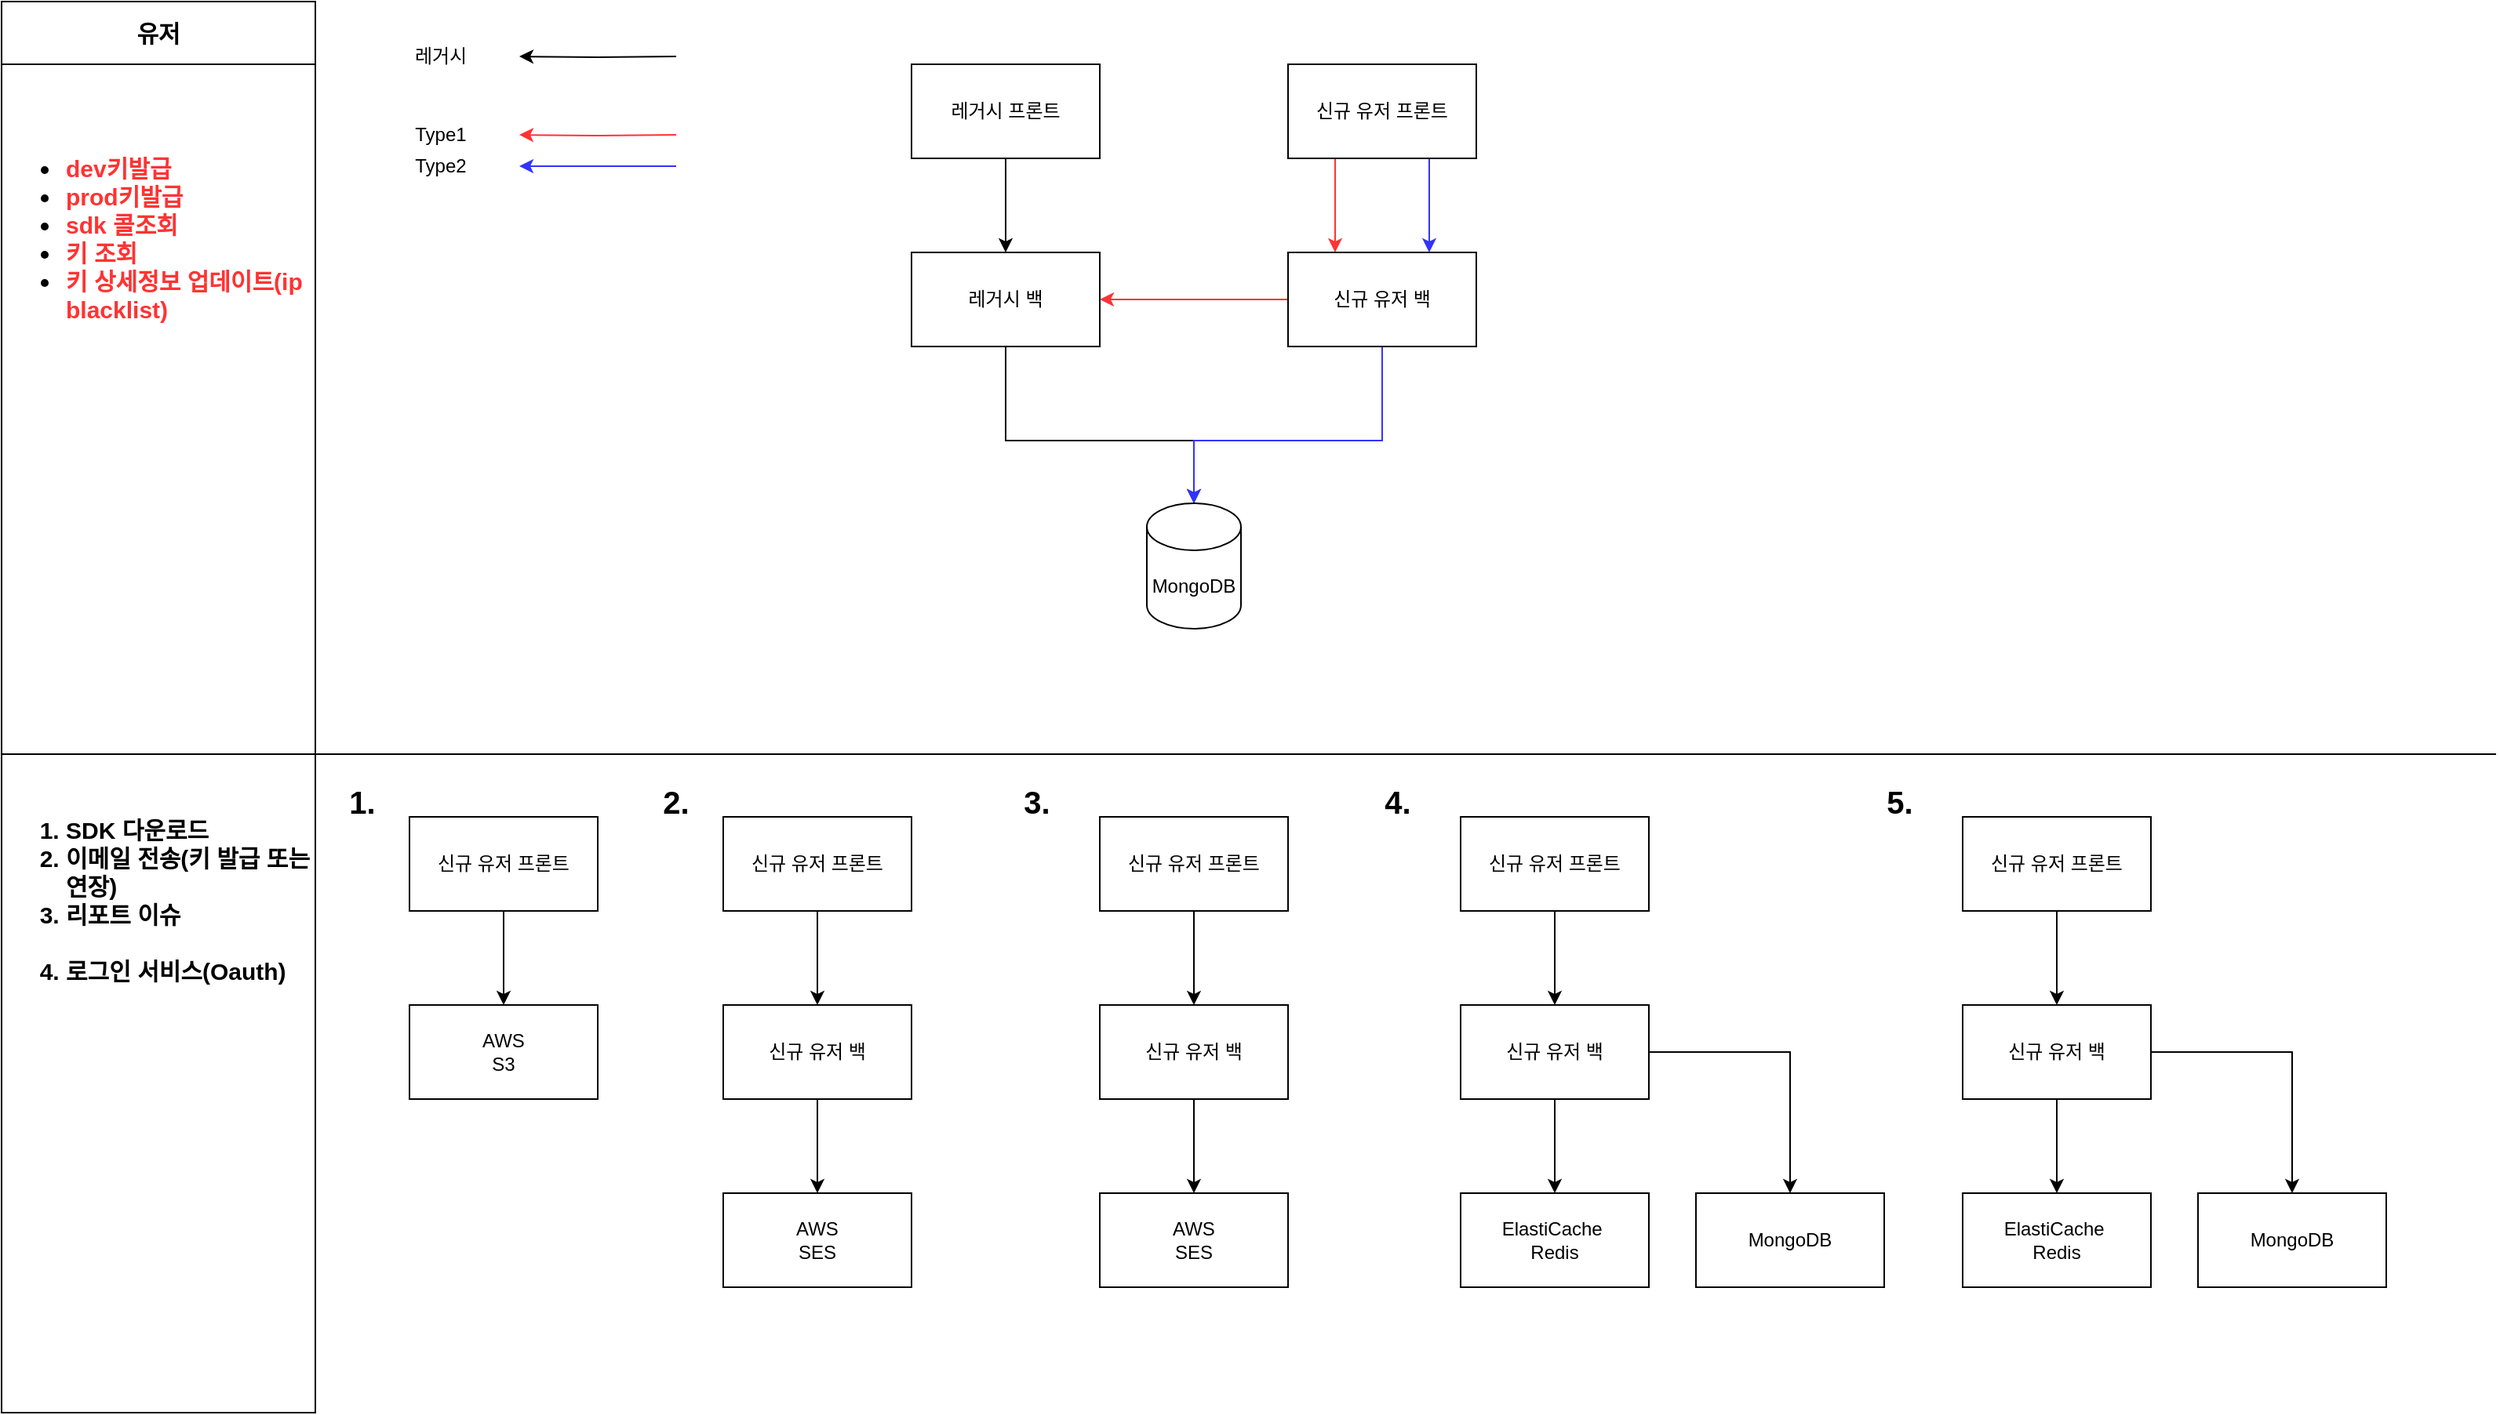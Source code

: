 <mxfile version="15.3.8" type="github">
  <diagram id="kgpKYQtTHZ0yAKxKKP6v" name="Page-1">
    <mxGraphModel dx="2037" dy="1143" grid="1" gridSize="10" guides="1" tooltips="1" connect="1" arrows="1" fold="1" page="1" pageScale="1" pageWidth="1600" pageHeight="900" background="none" math="0" shadow="0">
      <root>
        <mxCell id="0" />
        <mxCell id="1" parent="0" />
        <mxCell id="oFq6kV6oupMl4LHm9gCZ-7" style="edgeStyle=orthogonalEdgeStyle;rounded=0;orthogonalLoop=1;jettySize=auto;html=1;" parent="1" source="oFq6kV6oupMl4LHm9gCZ-1" target="oFq6kV6oupMl4LHm9gCZ-5" edge="1">
          <mxGeometry relative="1" as="geometry">
            <Array as="points">
              <mxPoint x="640" y="280" />
              <mxPoint x="760" y="280" />
            </Array>
          </mxGeometry>
        </mxCell>
        <mxCell id="oFq6kV6oupMl4LHm9gCZ-1" value="레거시 백" style="rounded=0;whiteSpace=wrap;html=1;" parent="1" vertex="1">
          <mxGeometry x="580" y="160" width="120" height="60" as="geometry" />
        </mxCell>
        <mxCell id="oFq6kV6oupMl4LHm9gCZ-6" style="edgeStyle=orthogonalEdgeStyle;rounded=0;orthogonalLoop=1;jettySize=auto;html=1;entryX=0.5;entryY=0;entryDx=0;entryDy=0;" parent="1" source="oFq6kV6oupMl4LHm9gCZ-2" target="oFq6kV6oupMl4LHm9gCZ-1" edge="1">
          <mxGeometry relative="1" as="geometry" />
        </mxCell>
        <mxCell id="oFq6kV6oupMl4LHm9gCZ-2" value="레거시 프론트" style="rounded=0;whiteSpace=wrap;html=1;" parent="1" vertex="1">
          <mxGeometry x="580" y="40" width="120" height="60" as="geometry" />
        </mxCell>
        <mxCell id="oFq6kV6oupMl4LHm9gCZ-8" style="edgeStyle=orthogonalEdgeStyle;rounded=0;orthogonalLoop=1;jettySize=auto;html=1;strokeColor=#FF3333;" parent="1" source="oFq6kV6oupMl4LHm9gCZ-3" target="oFq6kV6oupMl4LHm9gCZ-4" edge="1">
          <mxGeometry relative="1" as="geometry">
            <Array as="points">
              <mxPoint x="850" y="140" />
              <mxPoint x="850" y="140" />
            </Array>
          </mxGeometry>
        </mxCell>
        <mxCell id="oFq6kV6oupMl4LHm9gCZ-13" style="edgeStyle=orthogonalEdgeStyle;rounded=0;orthogonalLoop=1;jettySize=auto;html=1;exitX=0.75;exitY=1;exitDx=0;exitDy=0;entryX=0.75;entryY=0;entryDx=0;entryDy=0;strokeColor=#3333FF;" parent="1" source="oFq6kV6oupMl4LHm9gCZ-3" target="oFq6kV6oupMl4LHm9gCZ-4" edge="1">
          <mxGeometry relative="1" as="geometry" />
        </mxCell>
        <mxCell id="oFq6kV6oupMl4LHm9gCZ-3" value="신규 유저 프론트" style="rounded=0;whiteSpace=wrap;html=1;" parent="1" vertex="1">
          <mxGeometry x="820" y="40" width="120" height="60" as="geometry" />
        </mxCell>
        <mxCell id="oFq6kV6oupMl4LHm9gCZ-9" style="edgeStyle=orthogonalEdgeStyle;rounded=0;orthogonalLoop=1;jettySize=auto;html=1;entryX=1;entryY=0.5;entryDx=0;entryDy=0;strokeColor=#FF3333;" parent="1" source="oFq6kV6oupMl4LHm9gCZ-4" target="oFq6kV6oupMl4LHm9gCZ-1" edge="1">
          <mxGeometry relative="1" as="geometry" />
        </mxCell>
        <mxCell id="oFq6kV6oupMl4LHm9gCZ-14" style="edgeStyle=orthogonalEdgeStyle;rounded=0;orthogonalLoop=1;jettySize=auto;html=1;entryX=0.5;entryY=0;entryDx=0;entryDy=0;entryPerimeter=0;strokeColor=#3333FF;" parent="1" source="oFq6kV6oupMl4LHm9gCZ-4" target="oFq6kV6oupMl4LHm9gCZ-5" edge="1">
          <mxGeometry relative="1" as="geometry">
            <Array as="points">
              <mxPoint x="880" y="280" />
              <mxPoint x="760" y="280" />
            </Array>
          </mxGeometry>
        </mxCell>
        <mxCell id="oFq6kV6oupMl4LHm9gCZ-4" value="신규 유저 백" style="rounded=0;whiteSpace=wrap;html=1;" parent="1" vertex="1">
          <mxGeometry x="820" y="160" width="120" height="60" as="geometry" />
        </mxCell>
        <mxCell id="oFq6kV6oupMl4LHm9gCZ-5" value="MongoDB" style="shape=cylinder3;whiteSpace=wrap;html=1;boundedLbl=1;backgroundOutline=1;size=15;" parent="1" vertex="1">
          <mxGeometry x="730" y="320" width="60" height="80" as="geometry" />
        </mxCell>
        <mxCell id="oFq6kV6oupMl4LHm9gCZ-23" value="&lt;font color=&quot;#ff3333&quot;&gt;&lt;br style=&quot;font-size: 15px&quot;&gt;&lt;br style=&quot;font-size: 15px&quot;&gt;&lt;/font&gt;&lt;ul style=&quot;font-size: 15px&quot;&gt;&lt;li style=&quot;text-align: left ; font-size: 15px&quot;&gt;&lt;span style=&quot;font-size: 15px&quot;&gt;&lt;font style=&quot;font-size: 15px&quot; color=&quot;#ff3333&quot;&gt;dev키발급&lt;/font&gt;&lt;/span&gt;&lt;/li&gt;&lt;li style=&quot;text-align: left ; font-size: 15px&quot;&gt;&lt;span style=&quot;font-size: 15px&quot;&gt;&lt;font style=&quot;font-size: 15px&quot; color=&quot;#ff3333&quot;&gt;prod키발급&lt;/font&gt;&lt;/span&gt;&lt;/li&gt;&lt;li style=&quot;text-align: left ; font-size: 15px&quot;&gt;&lt;span style=&quot;font-size: 15px&quot;&gt;&lt;font color=&quot;#ff3333&quot; style=&quot;font-size: 15px&quot;&gt;sdk 콜조회&lt;/font&gt;&lt;/span&gt;&lt;/li&gt;&lt;li style=&quot;text-align: left ; font-size: 15px&quot;&gt;&lt;span style=&quot;font-size: 15px&quot;&gt;&lt;font style=&quot;font-size: 15px&quot; color=&quot;#ff3333&quot;&gt;키 조회&lt;/font&gt;&lt;/span&gt;&lt;/li&gt;&lt;li style=&quot;text-align: left ; font-size: 15px&quot;&gt;&lt;font color=&quot;#ff3333&quot;&gt;&lt;font style=&quot;font-size: 15px&quot;&gt;키 상세정보 업데이트(ip blacklist&lt;/font&gt;)&lt;/font&gt;&lt;/li&gt;&lt;/ul&gt;&lt;div style=&quot;text-align: left ; font-size: 15px&quot;&gt;&lt;br style=&quot;font-size: 15px&quot;&gt;&lt;/div&gt;" style="text;html=1;align=center;verticalAlign=top;whiteSpace=wrap;rounded=0;strokeColor=#000000;fillColor=#ffffff;fontStyle=1;fontSize=15;" parent="1" vertex="1">
          <mxGeometry y="40" width="200" height="440" as="geometry" />
        </mxCell>
        <mxCell id="oFq6kV6oupMl4LHm9gCZ-35" value="&lt;div style=&quot;text-align: left ; font-size: 15px&quot;&gt;&lt;div&gt;&lt;br&gt;&lt;/div&gt;&lt;/div&gt;&lt;div style=&quot;text-align: left ; font-size: 15px&quot;&gt;&lt;ol&gt;&lt;li style=&quot;font-size: 15px&quot;&gt;SDK 다운로드&lt;/li&gt;&lt;li style=&quot;font-size: 15px&quot;&gt;이메일 전송(키 발급 또는 연장)&lt;/li&gt;&lt;li style=&quot;font-size: 15px&quot;&gt;리포트 이슈&lt;br&gt;&lt;br&gt;&lt;/li&gt;&lt;li&gt;로그인 서비스(Oauth)&lt;/li&gt;&lt;/ol&gt;&lt;/div&gt;" style="text;html=1;align=center;verticalAlign=top;whiteSpace=wrap;rounded=0;strokeColor=#000000;fillColor=#ffffff;fontStyle=1;fontSize=15;" parent="1" vertex="1">
          <mxGeometry y="480" width="200" height="420" as="geometry" />
        </mxCell>
        <mxCell id="oFq6kV6oupMl4LHm9gCZ-37" value="유저" style="text;html=1;align=center;verticalAlign=middle;whiteSpace=wrap;rounded=0;strokeColor=#000000;fillColor=#ffffff;fontStyle=1;fontSize=15;" parent="1" vertex="1">
          <mxGeometry width="200" height="40" as="geometry" />
        </mxCell>
        <mxCell id="oFq6kV6oupMl4LHm9gCZ-54" value="" style="group;" parent="1" vertex="1" connectable="0">
          <mxGeometry x="230" y="25" width="200" height="90" as="geometry" />
        </mxCell>
        <mxCell id="oFq6kV6oupMl4LHm9gCZ-55" style="edgeStyle=orthogonalEdgeStyle;rounded=0;orthogonalLoop=1;jettySize=auto;html=1;entryX=1;entryY=0.5;entryDx=0;entryDy=0;strokeColor=#FF3333;" parent="oFq6kV6oupMl4LHm9gCZ-54" target="oFq6kV6oupMl4LHm9gCZ-56" edge="1">
          <mxGeometry y="-20" as="geometry">
            <mxPoint x="200" y="60" as="sourcePoint" />
            <mxPoint x="80" y="60" as="targetPoint" />
          </mxGeometry>
        </mxCell>
        <mxCell id="oFq6kV6oupMl4LHm9gCZ-56" value="Type1" style="text;html=1;strokeColor=none;fillColor=none;align=center;verticalAlign=middle;whiteSpace=wrap;rounded=0;" parent="oFq6kV6oupMl4LHm9gCZ-54" vertex="1">
          <mxGeometry y="50" width="100" height="20" as="geometry" />
        </mxCell>
        <mxCell id="oFq6kV6oupMl4LHm9gCZ-57" style="edgeStyle=orthogonalEdgeStyle;rounded=0;orthogonalLoop=1;jettySize=auto;html=1;entryX=1;entryY=0.5;entryDx=0;entryDy=0;strokeColor=#3333FF;" parent="oFq6kV6oupMl4LHm9gCZ-54" edge="1">
          <mxGeometry y="-20" as="geometry">
            <mxPoint x="200" y="80.0" as="sourcePoint" />
            <mxPoint x="100" y="80.0" as="targetPoint" />
          </mxGeometry>
        </mxCell>
        <mxCell id="oFq6kV6oupMl4LHm9gCZ-58" value="Type2" style="text;html=1;strokeColor=none;fillColor=none;align=center;verticalAlign=middle;whiteSpace=wrap;rounded=0;" parent="oFq6kV6oupMl4LHm9gCZ-54" vertex="1">
          <mxGeometry y="70" width="100" height="20" as="geometry" />
        </mxCell>
        <mxCell id="oFq6kV6oupMl4LHm9gCZ-59" style="edgeStyle=orthogonalEdgeStyle;rounded=0;orthogonalLoop=1;jettySize=auto;html=1;entryX=1;entryY=0.5;entryDx=0;entryDy=0;" parent="oFq6kV6oupMl4LHm9gCZ-54" target="oFq6kV6oupMl4LHm9gCZ-60" edge="1">
          <mxGeometry y="-20" as="geometry">
            <mxPoint x="200" y="10.0" as="sourcePoint" />
            <mxPoint x="80" y="10" as="targetPoint" />
          </mxGeometry>
        </mxCell>
        <mxCell id="oFq6kV6oupMl4LHm9gCZ-60" value="레거시" style="text;html=1;strokeColor=none;fillColor=none;align=center;verticalAlign=middle;whiteSpace=wrap;rounded=0;" parent="oFq6kV6oupMl4LHm9gCZ-54" vertex="1">
          <mxGeometry width="100" height="20" as="geometry" />
        </mxCell>
        <mxCell id="oFq6kV6oupMl4LHm9gCZ-61" value="" style="endArrow=none;html=1;fontSize=15;strokeColor=#000000;exitX=1;exitY=1;exitDx=0;exitDy=0;" parent="1" source="oFq6kV6oupMl4LHm9gCZ-23" edge="1">
          <mxGeometry width="50" height="50" relative="1" as="geometry">
            <mxPoint x="500" y="600" as="sourcePoint" />
            <mxPoint x="1590" y="480" as="targetPoint" />
          </mxGeometry>
        </mxCell>
        <mxCell id="IK0jCF15_sajLaRYrccU-8" value="" style="edgeStyle=orthogonalEdgeStyle;rounded=0;orthogonalLoop=1;jettySize=auto;html=1;" edge="1" parent="1" source="oFq6kV6oupMl4LHm9gCZ-62" target="oFq6kV6oupMl4LHm9gCZ-66">
          <mxGeometry relative="1" as="geometry" />
        </mxCell>
        <mxCell id="oFq6kV6oupMl4LHm9gCZ-62" value="신규 유저 프론트" style="rounded=0;whiteSpace=wrap;html=1;" parent="1" vertex="1">
          <mxGeometry x="260" y="520" width="120" height="60" as="geometry" />
        </mxCell>
        <mxCell id="oFq6kV6oupMl4LHm9gCZ-66" value="AWS&lt;br&gt;S3" style="rounded=0;whiteSpace=wrap;html=1;" parent="1" vertex="1">
          <mxGeometry x="260" y="640" width="120" height="60" as="geometry" />
        </mxCell>
        <mxCell id="IK0jCF15_sajLaRYrccU-2" style="edgeStyle=orthogonalEdgeStyle;rounded=0;orthogonalLoop=1;jettySize=auto;html=1;entryX=0.5;entryY=0;entryDx=0;entryDy=0;fontSize=15;strokeColor=#000000;" edge="1" parent="1" target="IK0jCF15_sajLaRYrccU-5">
          <mxGeometry relative="1" as="geometry">
            <mxPoint x="840" y="570" as="sourcePoint" />
          </mxGeometry>
        </mxCell>
        <mxCell id="IK0jCF15_sajLaRYrccU-4" value="" style="edgeStyle=orthogonalEdgeStyle;rounded=0;orthogonalLoop=1;jettySize=auto;html=1;fontSize=15;strokeColor=#000000;" edge="1" parent="1" target="IK0jCF15_sajLaRYrccU-6">
          <mxGeometry relative="1" as="geometry">
            <mxPoint x="840" y="690" as="sourcePoint" />
          </mxGeometry>
        </mxCell>
        <mxCell id="IK0jCF15_sajLaRYrccU-9" value="1." style="text;html=1;strokeColor=none;fillColor=none;align=center;verticalAlign=middle;whiteSpace=wrap;rounded=0;fontSize=20;fontStyle=1" vertex="1" parent="1">
          <mxGeometry x="210" y="500" width="40" height="20" as="geometry" />
        </mxCell>
        <mxCell id="IK0jCF15_sajLaRYrccU-18" value="" style="edgeStyle=orthogonalEdgeStyle;rounded=0;orthogonalLoop=1;jettySize=auto;html=1;fontSize=20;" edge="1" parent="1" source="IK0jCF15_sajLaRYrccU-12" target="IK0jCF15_sajLaRYrccU-16">
          <mxGeometry relative="1" as="geometry" />
        </mxCell>
        <mxCell id="IK0jCF15_sajLaRYrccU-12" value="신규 유저 프론트" style="rounded=0;whiteSpace=wrap;html=1;" vertex="1" parent="1">
          <mxGeometry x="460" y="520" width="120" height="60" as="geometry" />
        </mxCell>
        <mxCell id="IK0jCF15_sajLaRYrccU-13" value="AWS&lt;br&gt;SES" style="rounded=0;whiteSpace=wrap;html=1;" vertex="1" parent="1">
          <mxGeometry x="460" y="760" width="120" height="60" as="geometry" />
        </mxCell>
        <mxCell id="IK0jCF15_sajLaRYrccU-14" value="2." style="text;html=1;strokeColor=none;fillColor=none;align=center;verticalAlign=middle;whiteSpace=wrap;rounded=0;fontSize=20;fontStyle=1" vertex="1" parent="1">
          <mxGeometry x="410" y="500" width="40" height="20" as="geometry" />
        </mxCell>
        <mxCell id="IK0jCF15_sajLaRYrccU-19" value="" style="edgeStyle=orthogonalEdgeStyle;rounded=0;orthogonalLoop=1;jettySize=auto;html=1;fontSize=20;" edge="1" parent="1" source="IK0jCF15_sajLaRYrccU-16" target="IK0jCF15_sajLaRYrccU-13">
          <mxGeometry relative="1" as="geometry" />
        </mxCell>
        <mxCell id="IK0jCF15_sajLaRYrccU-16" value="신규 유저 백" style="rounded=0;whiteSpace=wrap;html=1;" vertex="1" parent="1">
          <mxGeometry x="460" y="640" width="120" height="60" as="geometry" />
        </mxCell>
        <mxCell id="IK0jCF15_sajLaRYrccU-20" value="3." style="text;html=1;strokeColor=none;fillColor=none;align=center;verticalAlign=middle;whiteSpace=wrap;rounded=0;fontSize=20;fontStyle=1" vertex="1" parent="1">
          <mxGeometry x="640" y="500" width="40" height="20" as="geometry" />
        </mxCell>
        <mxCell id="IK0jCF15_sajLaRYrccU-21" value="" style="edgeStyle=orthogonalEdgeStyle;rounded=0;orthogonalLoop=1;jettySize=auto;html=1;fontSize=20;" edge="1" parent="1" source="IK0jCF15_sajLaRYrccU-22" target="IK0jCF15_sajLaRYrccU-25">
          <mxGeometry relative="1" as="geometry" />
        </mxCell>
        <mxCell id="IK0jCF15_sajLaRYrccU-22" value="신규 유저 프론트" style="rounded=0;whiteSpace=wrap;html=1;" vertex="1" parent="1">
          <mxGeometry x="700" y="520" width="120" height="60" as="geometry" />
        </mxCell>
        <mxCell id="IK0jCF15_sajLaRYrccU-23" value="AWS&lt;br&gt;SES" style="rounded=0;whiteSpace=wrap;html=1;" vertex="1" parent="1">
          <mxGeometry x="700" y="760" width="120" height="60" as="geometry" />
        </mxCell>
        <mxCell id="IK0jCF15_sajLaRYrccU-24" value="" style="edgeStyle=orthogonalEdgeStyle;rounded=0;orthogonalLoop=1;jettySize=auto;html=1;fontSize=20;" edge="1" parent="1" source="IK0jCF15_sajLaRYrccU-25" target="IK0jCF15_sajLaRYrccU-23">
          <mxGeometry relative="1" as="geometry" />
        </mxCell>
        <mxCell id="IK0jCF15_sajLaRYrccU-25" value="신규 유저 백" style="rounded=0;whiteSpace=wrap;html=1;" vertex="1" parent="1">
          <mxGeometry x="700" y="640" width="120" height="60" as="geometry" />
        </mxCell>
        <mxCell id="IK0jCF15_sajLaRYrccU-26" value="4." style="text;html=1;strokeColor=none;fillColor=none;align=center;verticalAlign=middle;whiteSpace=wrap;rounded=0;fontSize=20;fontStyle=1" vertex="1" parent="1">
          <mxGeometry x="870" y="500" width="40" height="20" as="geometry" />
        </mxCell>
        <mxCell id="IK0jCF15_sajLaRYrccU-27" value="" style="edgeStyle=orthogonalEdgeStyle;rounded=0;orthogonalLoop=1;jettySize=auto;html=1;fontSize=20;" edge="1" parent="1" source="IK0jCF15_sajLaRYrccU-28" target="IK0jCF15_sajLaRYrccU-31">
          <mxGeometry relative="1" as="geometry" />
        </mxCell>
        <mxCell id="IK0jCF15_sajLaRYrccU-28" value="신규 유저 프론트" style="rounded=0;whiteSpace=wrap;html=1;" vertex="1" parent="1">
          <mxGeometry x="930" y="520" width="120" height="60" as="geometry" />
        </mxCell>
        <mxCell id="IK0jCF15_sajLaRYrccU-29" value="ElastiCache&amp;nbsp;&lt;br&gt;Redis" style="rounded=0;whiteSpace=wrap;html=1;" vertex="1" parent="1">
          <mxGeometry x="930" y="760" width="120" height="60" as="geometry" />
        </mxCell>
        <mxCell id="IK0jCF15_sajLaRYrccU-30" value="" style="edgeStyle=orthogonalEdgeStyle;rounded=0;orthogonalLoop=1;jettySize=auto;html=1;fontSize=20;" edge="1" parent="1" source="IK0jCF15_sajLaRYrccU-31" target="IK0jCF15_sajLaRYrccU-29">
          <mxGeometry relative="1" as="geometry" />
        </mxCell>
        <mxCell id="IK0jCF15_sajLaRYrccU-33" style="edgeStyle=orthogonalEdgeStyle;rounded=0;orthogonalLoop=1;jettySize=auto;html=1;fontSize=20;" edge="1" parent="1" source="IK0jCF15_sajLaRYrccU-31" target="IK0jCF15_sajLaRYrccU-32">
          <mxGeometry relative="1" as="geometry" />
        </mxCell>
        <mxCell id="IK0jCF15_sajLaRYrccU-31" value="신규 유저 백" style="rounded=0;whiteSpace=wrap;html=1;" vertex="1" parent="1">
          <mxGeometry x="930" y="640" width="120" height="60" as="geometry" />
        </mxCell>
        <mxCell id="IK0jCF15_sajLaRYrccU-32" value="MongoDB" style="rounded=0;whiteSpace=wrap;html=1;" vertex="1" parent="1">
          <mxGeometry x="1080" y="760" width="120" height="60" as="geometry" />
        </mxCell>
        <mxCell id="IK0jCF15_sajLaRYrccU-34" value="5." style="text;html=1;strokeColor=none;fillColor=none;align=center;verticalAlign=middle;whiteSpace=wrap;rounded=0;fontSize=20;fontStyle=1" vertex="1" parent="1">
          <mxGeometry x="1190" y="500" width="40" height="20" as="geometry" />
        </mxCell>
        <mxCell id="IK0jCF15_sajLaRYrccU-35" value="" style="edgeStyle=orthogonalEdgeStyle;rounded=0;orthogonalLoop=1;jettySize=auto;html=1;fontSize=20;" edge="1" parent="1" source="IK0jCF15_sajLaRYrccU-36" target="IK0jCF15_sajLaRYrccU-40">
          <mxGeometry relative="1" as="geometry" />
        </mxCell>
        <mxCell id="IK0jCF15_sajLaRYrccU-36" value="신규 유저 프론트" style="rounded=0;whiteSpace=wrap;html=1;" vertex="1" parent="1">
          <mxGeometry x="1250" y="520" width="120" height="60" as="geometry" />
        </mxCell>
        <mxCell id="IK0jCF15_sajLaRYrccU-37" value="ElastiCache&amp;nbsp;&lt;br&gt;Redis" style="rounded=0;whiteSpace=wrap;html=1;" vertex="1" parent="1">
          <mxGeometry x="1250" y="760" width="120" height="60" as="geometry" />
        </mxCell>
        <mxCell id="IK0jCF15_sajLaRYrccU-38" value="" style="edgeStyle=orthogonalEdgeStyle;rounded=0;orthogonalLoop=1;jettySize=auto;html=1;fontSize=20;" edge="1" parent="1" source="IK0jCF15_sajLaRYrccU-40" target="IK0jCF15_sajLaRYrccU-37">
          <mxGeometry relative="1" as="geometry" />
        </mxCell>
        <mxCell id="IK0jCF15_sajLaRYrccU-39" style="edgeStyle=orthogonalEdgeStyle;rounded=0;orthogonalLoop=1;jettySize=auto;html=1;fontSize=20;" edge="1" parent="1" source="IK0jCF15_sajLaRYrccU-40" target="IK0jCF15_sajLaRYrccU-41">
          <mxGeometry relative="1" as="geometry" />
        </mxCell>
        <mxCell id="IK0jCF15_sajLaRYrccU-40" value="신규 유저 백" style="rounded=0;whiteSpace=wrap;html=1;" vertex="1" parent="1">
          <mxGeometry x="1250" y="640" width="120" height="60" as="geometry" />
        </mxCell>
        <mxCell id="IK0jCF15_sajLaRYrccU-41" value="MongoDB" style="rounded=0;whiteSpace=wrap;html=1;" vertex="1" parent="1">
          <mxGeometry x="1400" y="760" width="120" height="60" as="geometry" />
        </mxCell>
      </root>
    </mxGraphModel>
  </diagram>
</mxfile>
